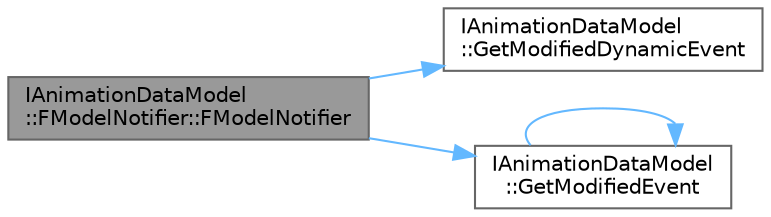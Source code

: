 digraph "IAnimationDataModel::FModelNotifier::FModelNotifier"
{
 // INTERACTIVE_SVG=YES
 // LATEX_PDF_SIZE
  bgcolor="transparent";
  edge [fontname=Helvetica,fontsize=10,labelfontname=Helvetica,labelfontsize=10];
  node [fontname=Helvetica,fontsize=10,shape=box,height=0.2,width=0.4];
  rankdir="LR";
  Node1 [id="Node000001",label="IAnimationDataModel\l::FModelNotifier::FModelNotifier",height=0.2,width=0.4,color="gray40", fillcolor="grey60", style="filled", fontcolor="black",tooltip=" "];
  Node1 -> Node2 [id="edge1_Node000001_Node000002",color="steelblue1",style="solid",tooltip=" "];
  Node2 [id="Node000002",label="IAnimationDataModel\l::GetModifiedDynamicEvent",height=0.2,width=0.4,color="grey40", fillcolor="white", style="filled",URL="$d9/dee/classIAnimationDataModel.html#a6440a4553dcdeb54166aa76a53bcb18e",tooltip=" "];
  Node1 -> Node3 [id="edge2_Node000001_Node000003",color="steelblue1",style="solid",tooltip=" "];
  Node3 [id="Node000003",label="IAnimationDataModel\l::GetModifiedEvent",height=0.2,width=0.4,color="grey40", fillcolor="white", style="filled",URL="$d9/dee/classIAnimationDataModel.html#afc334a9a45802eb9458d14f3c4a77a61",tooltip=" "];
  Node3 -> Node3 [id="edge3_Node000003_Node000003",color="steelblue1",style="solid",tooltip=" "];
}
